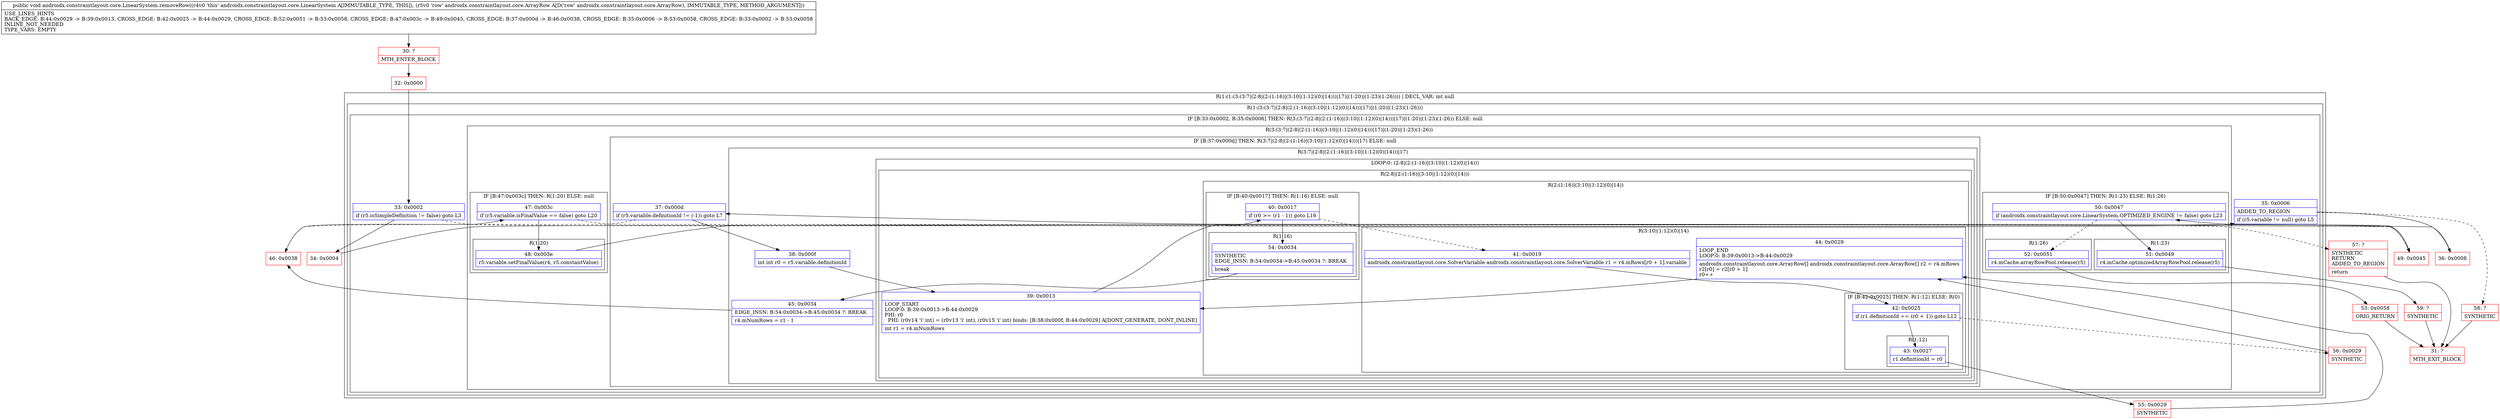 digraph "CFG forandroidx.constraintlayout.core.LinearSystem.removeRow(Landroidx\/constraintlayout\/core\/ArrayRow;)V" {
subgraph cluster_Region_1754177891 {
label = "R(1:(1:(3:(3:7|(2:8|(2:(1:16)|(3:10|(1:12)(0)|14)))|17)|(1:20)|(1:23)(1:26)))) | DECL_VAR: int null\l";
node [shape=record,color=blue];
subgraph cluster_Region_30830275 {
label = "R(1:(3:(3:7|(2:8|(2:(1:16)|(3:10|(1:12)(0)|14)))|17)|(1:20)|(1:23)(1:26)))";
node [shape=record,color=blue];
subgraph cluster_IfRegion_154574531 {
label = "IF [B:33:0x0002, B:35:0x0006] THEN: R(3:(3:7|(2:8|(2:(1:16)|(3:10|(1:12)(0)|14)))|17)|(1:20)|(1:23)(1:26)) ELSE: null";
node [shape=record,color=blue];
Node_33 [shape=record,label="{33\:\ 0x0002|if (r5.isSimpleDefinition != false) goto L3\l}"];
Node_35 [shape=record,label="{35\:\ 0x0006|ADDED_TO_REGION\l|if (r5.variable != null) goto L5\l}"];
subgraph cluster_Region_1864466874 {
label = "R(3:(3:7|(2:8|(2:(1:16)|(3:10|(1:12)(0)|14)))|17)|(1:20)|(1:23)(1:26))";
node [shape=record,color=blue];
subgraph cluster_IfRegion_1924767876 {
label = "IF [B:37:0x000d] THEN: R(3:7|(2:8|(2:(1:16)|(3:10|(1:12)(0)|14)))|17) ELSE: null";
node [shape=record,color=blue];
Node_37 [shape=record,label="{37\:\ 0x000d|if (r5.variable.definitionId != (\-1)) goto L7\l}"];
subgraph cluster_Region_794417604 {
label = "R(3:7|(2:8|(2:(1:16)|(3:10|(1:12)(0)|14)))|17)";
node [shape=record,color=blue];
Node_38 [shape=record,label="{38\:\ 0x000f|int int r0 = r5.variable.definitionId\l}"];
subgraph cluster_LoopRegion_1084975206 {
label = "LOOP:0: (2:8|(2:(1:16)|(3:10|(1:12)(0)|14)))";
node [shape=record,color=blue];
subgraph cluster_Region_85712446 {
label = "R(2:8|(2:(1:16)|(3:10|(1:12)(0)|14)))";
node [shape=record,color=blue];
Node_39 [shape=record,label="{39\:\ 0x0013|LOOP_START\lLOOP:0: B:39:0x0013\-\>B:44:0x0029\lPHI: r0 \l  PHI: (r0v14 'i' int) = (r0v13 'i' int), (r0v15 'i' int) binds: [B:38:0x000f, B:44:0x0029] A[DONT_GENERATE, DONT_INLINE]\l|int r1 = r4.mNumRows\l}"];
subgraph cluster_Region_2111186486 {
label = "R(2:(1:16)|(3:10|(1:12)(0)|14))";
node [shape=record,color=blue];
subgraph cluster_IfRegion_1111399796 {
label = "IF [B:40:0x0017] THEN: R(1:16) ELSE: null";
node [shape=record,color=blue];
Node_40 [shape=record,label="{40\:\ 0x0017|if (r0 \>= (r1 \- 1)) goto L16\l}"];
subgraph cluster_Region_504972391 {
label = "R(1:16)";
node [shape=record,color=blue];
Node_54 [shape=record,label="{54\:\ 0x0034|SYNTHETIC\lEDGE_INSN: B:54:0x0034\-\>B:45:0x0034 ?: BREAK  \l|break\l}"];
}
}
subgraph cluster_Region_1649440065 {
label = "R(3:10|(1:12)(0)|14)";
node [shape=record,color=blue];
Node_41 [shape=record,label="{41\:\ 0x0019|androidx.constraintlayout.core.SolverVariable androidx.constraintlayout.core.SolverVariable r1 = r4.mRows[r0 + 1].variable\l}"];
subgraph cluster_IfRegion_91634433 {
label = "IF [B:42:0x0025] THEN: R(1:12) ELSE: R(0)";
node [shape=record,color=blue];
Node_42 [shape=record,label="{42\:\ 0x0025|if (r1.definitionId == (r0 + 1)) goto L12\l}"];
subgraph cluster_Region_1686132114 {
label = "R(1:12)";
node [shape=record,color=blue];
Node_43 [shape=record,label="{43\:\ 0x0027|r1.definitionId = r0\l}"];
}
subgraph cluster_Region_563837600 {
label = "R(0)";
node [shape=record,color=blue];
}
}
Node_44 [shape=record,label="{44\:\ 0x0029|LOOP_END\lLOOP:0: B:39:0x0013\-\>B:44:0x0029\l|androidx.constraintlayout.core.ArrayRow[] androidx.constraintlayout.core.ArrayRow[] r2 = r4.mRows\lr2[r0] = r2[r0 + 1]\lr0++\l}"];
}
}
}
}
Node_45 [shape=record,label="{45\:\ 0x0034|EDGE_INSN: B:54:0x0034\-\>B:45:0x0034 ?: BREAK  \l|r4.mNumRows = r1 \- 1\l}"];
}
}
subgraph cluster_IfRegion_979947181 {
label = "IF [B:47:0x003c] THEN: R(1:20) ELSE: null";
node [shape=record,color=blue];
Node_47 [shape=record,label="{47\:\ 0x003c|if (r5.variable.isFinalValue == false) goto L20\l}"];
subgraph cluster_Region_1992538176 {
label = "R(1:20)";
node [shape=record,color=blue];
Node_48 [shape=record,label="{48\:\ 0x003e|r5.variable.setFinalValue(r4, r5.constantValue)\l}"];
}
}
subgraph cluster_IfRegion_573436035 {
label = "IF [B:50:0x0047] THEN: R(1:23) ELSE: R(1:26)";
node [shape=record,color=blue];
Node_50 [shape=record,label="{50\:\ 0x0047|if (androidx.constraintlayout.core.LinearSystem.OPTIMIZED_ENGINE != false) goto L23\l}"];
subgraph cluster_Region_1486475292 {
label = "R(1:23)";
node [shape=record,color=blue];
Node_51 [shape=record,label="{51\:\ 0x0049|r4.mCache.optimizedArrayRowPool.release(r5)\l}"];
}
subgraph cluster_Region_620257284 {
label = "R(1:26)";
node [shape=record,color=blue];
Node_52 [shape=record,label="{52\:\ 0x0051|r4.mCache.arrayRowPool.release(r5)\l}"];
}
}
}
}
}
}
Node_30 [shape=record,color=red,label="{30\:\ ?|MTH_ENTER_BLOCK\l}"];
Node_32 [shape=record,color=red,label="{32\:\ 0x0000}"];
Node_34 [shape=record,color=red,label="{34\:\ 0x0004}"];
Node_36 [shape=record,color=red,label="{36\:\ 0x0008}"];
Node_55 [shape=record,color=red,label="{55\:\ 0x0029|SYNTHETIC\l}"];
Node_56 [shape=record,color=red,label="{56\:\ 0x0029|SYNTHETIC\l}"];
Node_46 [shape=record,color=red,label="{46\:\ 0x0038}"];
Node_49 [shape=record,color=red,label="{49\:\ 0x0045}"];
Node_59 [shape=record,color=red,label="{59\:\ ?|SYNTHETIC\l}"];
Node_31 [shape=record,color=red,label="{31\:\ ?|MTH_EXIT_BLOCK\l}"];
Node_53 [shape=record,color=red,label="{53\:\ 0x0058|ORIG_RETURN\l}"];
Node_58 [shape=record,color=red,label="{58\:\ ?|SYNTHETIC\l}"];
Node_57 [shape=record,color=red,label="{57\:\ ?|SYNTHETIC\lRETURN\lADDED_TO_REGION\l|return\l}"];
MethodNode[shape=record,label="{public void androidx.constraintlayout.core.LinearSystem.removeRow((r4v0 'this' androidx.constraintlayout.core.LinearSystem A[IMMUTABLE_TYPE, THIS]), (r5v0 'row' androidx.constraintlayout.core.ArrayRow A[D('row' androidx.constraintlayout.core.ArrayRow), IMMUTABLE_TYPE, METHOD_ARGUMENT]))  | USE_LINES_HINTS\lBACK_EDGE: B:44:0x0029 \-\> B:39:0x0013, CROSS_EDGE: B:42:0x0025 \-\> B:44:0x0029, CROSS_EDGE: B:52:0x0051 \-\> B:53:0x0058, CROSS_EDGE: B:47:0x003c \-\> B:49:0x0045, CROSS_EDGE: B:37:0x000d \-\> B:46:0x0038, CROSS_EDGE: B:35:0x0006 \-\> B:53:0x0058, CROSS_EDGE: B:33:0x0002 \-\> B:53:0x0058\lINLINE_NOT_NEEDED\lTYPE_VARS: EMPTY\l}"];
MethodNode -> Node_30;Node_33 -> Node_34;
Node_33 -> Node_57[style=dashed];
Node_35 -> Node_36;
Node_35 -> Node_58[style=dashed];
Node_37 -> Node_38;
Node_37 -> Node_46[style=dashed];
Node_38 -> Node_39;
Node_39 -> Node_40;
Node_40 -> Node_41[style=dashed];
Node_40 -> Node_54;
Node_54 -> Node_45;
Node_41 -> Node_42;
Node_42 -> Node_43;
Node_42 -> Node_56[style=dashed];
Node_43 -> Node_55;
Node_44 -> Node_39;
Node_45 -> Node_46;
Node_47 -> Node_48;
Node_47 -> Node_49[style=dashed];
Node_48 -> Node_49;
Node_50 -> Node_51;
Node_50 -> Node_52[style=dashed];
Node_51 -> Node_59;
Node_52 -> Node_53;
Node_30 -> Node_32;
Node_32 -> Node_33;
Node_34 -> Node_35;
Node_36 -> Node_37;
Node_55 -> Node_44;
Node_56 -> Node_44;
Node_46 -> Node_47;
Node_49 -> Node_50;
Node_59 -> Node_31;
Node_53 -> Node_31;
Node_58 -> Node_31;
Node_57 -> Node_31;
}

